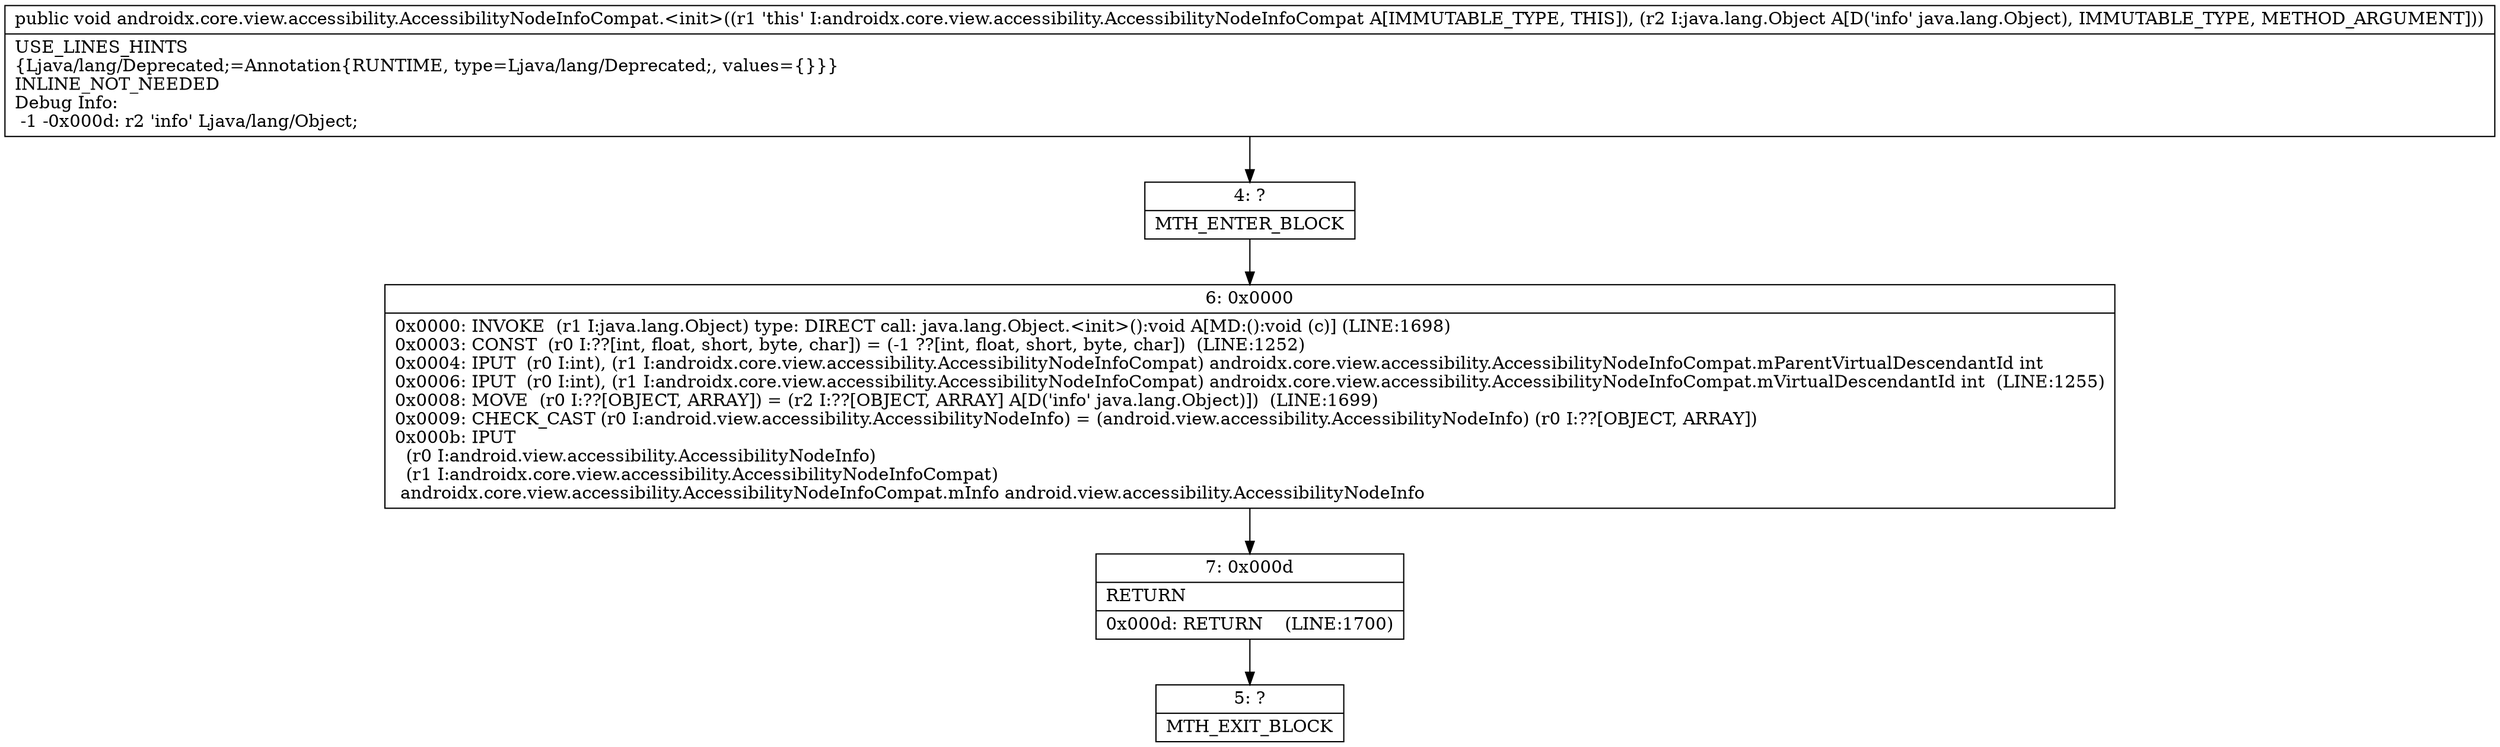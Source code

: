 digraph "CFG forandroidx.core.view.accessibility.AccessibilityNodeInfoCompat.\<init\>(Ljava\/lang\/Object;)V" {
Node_4 [shape=record,label="{4\:\ ?|MTH_ENTER_BLOCK\l}"];
Node_6 [shape=record,label="{6\:\ 0x0000|0x0000: INVOKE  (r1 I:java.lang.Object) type: DIRECT call: java.lang.Object.\<init\>():void A[MD:():void (c)] (LINE:1698)\l0x0003: CONST  (r0 I:??[int, float, short, byte, char]) = (\-1 ??[int, float, short, byte, char])  (LINE:1252)\l0x0004: IPUT  (r0 I:int), (r1 I:androidx.core.view.accessibility.AccessibilityNodeInfoCompat) androidx.core.view.accessibility.AccessibilityNodeInfoCompat.mParentVirtualDescendantId int \l0x0006: IPUT  (r0 I:int), (r1 I:androidx.core.view.accessibility.AccessibilityNodeInfoCompat) androidx.core.view.accessibility.AccessibilityNodeInfoCompat.mVirtualDescendantId int  (LINE:1255)\l0x0008: MOVE  (r0 I:??[OBJECT, ARRAY]) = (r2 I:??[OBJECT, ARRAY] A[D('info' java.lang.Object)])  (LINE:1699)\l0x0009: CHECK_CAST (r0 I:android.view.accessibility.AccessibilityNodeInfo) = (android.view.accessibility.AccessibilityNodeInfo) (r0 I:??[OBJECT, ARRAY]) \l0x000b: IPUT  \l  (r0 I:android.view.accessibility.AccessibilityNodeInfo)\l  (r1 I:androidx.core.view.accessibility.AccessibilityNodeInfoCompat)\l androidx.core.view.accessibility.AccessibilityNodeInfoCompat.mInfo android.view.accessibility.AccessibilityNodeInfo \l}"];
Node_7 [shape=record,label="{7\:\ 0x000d|RETURN\l|0x000d: RETURN    (LINE:1700)\l}"];
Node_5 [shape=record,label="{5\:\ ?|MTH_EXIT_BLOCK\l}"];
MethodNode[shape=record,label="{public void androidx.core.view.accessibility.AccessibilityNodeInfoCompat.\<init\>((r1 'this' I:androidx.core.view.accessibility.AccessibilityNodeInfoCompat A[IMMUTABLE_TYPE, THIS]), (r2 I:java.lang.Object A[D('info' java.lang.Object), IMMUTABLE_TYPE, METHOD_ARGUMENT]))  | USE_LINES_HINTS\l\{Ljava\/lang\/Deprecated;=Annotation\{RUNTIME, type=Ljava\/lang\/Deprecated;, values=\{\}\}\}\lINLINE_NOT_NEEDED\lDebug Info:\l  \-1 \-0x000d: r2 'info' Ljava\/lang\/Object;\l}"];
MethodNode -> Node_4;Node_4 -> Node_6;
Node_6 -> Node_7;
Node_7 -> Node_5;
}

